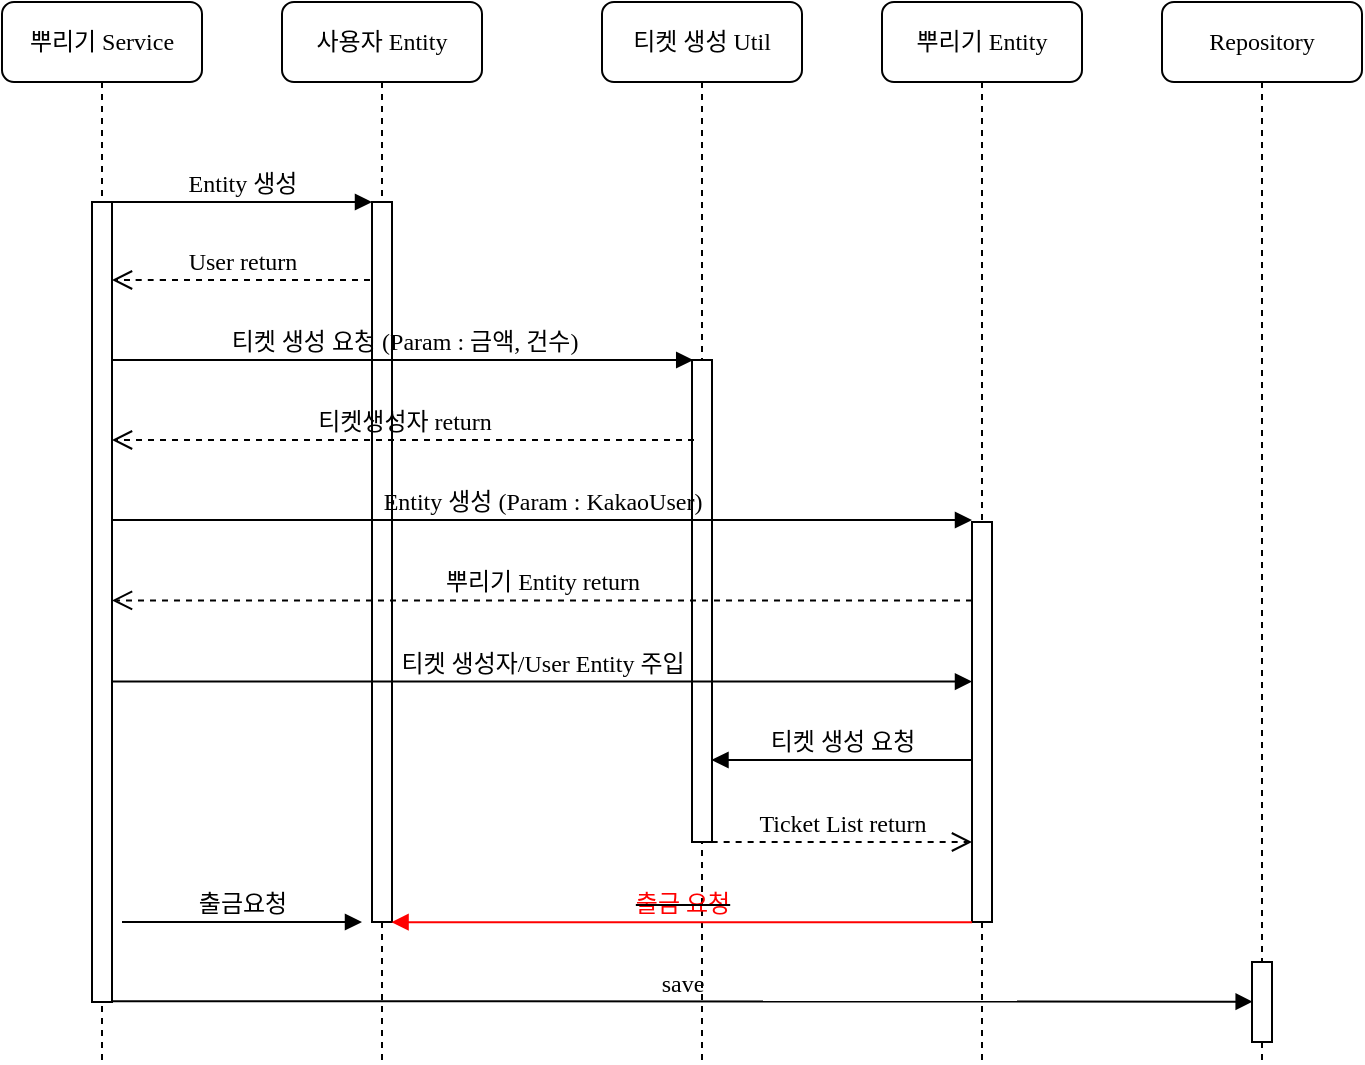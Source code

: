 <mxfile version="14.1.3" type="github">
  <diagram name="Page-1" id="13e1069c-82ec-6db2-03f1-153e76fe0fe0">
    <mxGraphModel dx="1126" dy="699" grid="1" gridSize="10" guides="1" tooltips="1" connect="1" arrows="1" fold="1" page="1" pageScale="1" pageWidth="1100" pageHeight="850" background="#ffffff" math="0" shadow="0">
      <root>
        <mxCell id="0" />
        <mxCell id="1" parent="0" />
        <mxCell id="7baba1c4bc27f4b0-2" value="사용자 Entity" style="shape=umlLifeline;perimeter=lifelinePerimeter;whiteSpace=wrap;html=1;container=1;collapsible=0;recursiveResize=0;outlineConnect=0;rounded=1;shadow=0;comic=0;labelBackgroundColor=none;strokeWidth=1;fontFamily=Verdana;fontSize=12;align=center;" parent="1" vertex="1">
          <mxGeometry x="240" y="80" width="100" height="530" as="geometry" />
        </mxCell>
        <mxCell id="7baba1c4bc27f4b0-10" value="" style="html=1;points=[];perimeter=orthogonalPerimeter;rounded=0;shadow=0;comic=0;labelBackgroundColor=none;strokeWidth=1;fontFamily=Verdana;fontSize=12;align=center;" parent="7baba1c4bc27f4b0-2" vertex="1">
          <mxGeometry x="45" y="100" width="10" height="360" as="geometry" />
        </mxCell>
        <mxCell id="7baba1c4bc27f4b0-3" value="티켓 생성 Util" style="shape=umlLifeline;perimeter=lifelinePerimeter;whiteSpace=wrap;html=1;container=1;collapsible=0;recursiveResize=0;outlineConnect=0;rounded=1;shadow=0;comic=0;labelBackgroundColor=none;strokeWidth=1;fontFamily=Verdana;fontSize=12;align=center;" parent="1" vertex="1">
          <mxGeometry x="400" y="80" width="100" height="530" as="geometry" />
        </mxCell>
        <mxCell id="7baba1c4bc27f4b0-13" value="" style="html=1;points=[];perimeter=orthogonalPerimeter;rounded=0;shadow=0;comic=0;labelBackgroundColor=none;strokeWidth=1;fontFamily=Verdana;fontSize=12;align=center;" parent="7baba1c4bc27f4b0-3" vertex="1">
          <mxGeometry x="45" y="179" width="10" height="241" as="geometry" />
        </mxCell>
        <mxCell id="7baba1c4bc27f4b0-4" value="뿌리기 Entity" style="shape=umlLifeline;perimeter=lifelinePerimeter;whiteSpace=wrap;html=1;container=1;collapsible=0;recursiveResize=0;outlineConnect=0;rounded=1;shadow=0;comic=0;labelBackgroundColor=none;strokeWidth=1;fontFamily=Verdana;fontSize=12;align=center;" parent="1" vertex="1">
          <mxGeometry x="540" y="80" width="100" height="530" as="geometry" />
        </mxCell>
        <mxCell id="7baba1c4bc27f4b0-5" value="Repository" style="shape=umlLifeline;perimeter=lifelinePerimeter;whiteSpace=wrap;html=1;container=1;collapsible=0;recursiveResize=0;outlineConnect=0;rounded=1;shadow=0;comic=0;labelBackgroundColor=none;strokeWidth=1;fontFamily=Verdana;fontSize=12;align=center;" parent="1" vertex="1">
          <mxGeometry x="680" y="80" width="100" height="530" as="geometry" />
        </mxCell>
        <mxCell id="fO7a_FFpmHtgx1kZ53Yg-21" value="" style="html=1;points=[];perimeter=orthogonalPerimeter;rounded=0;shadow=0;comic=0;labelBackgroundColor=none;strokeWidth=1;fontFamily=Verdana;fontSize=12;align=center;" parent="7baba1c4bc27f4b0-5" vertex="1">
          <mxGeometry x="45" y="480" width="10" height="40" as="geometry" />
        </mxCell>
        <mxCell id="7baba1c4bc27f4b0-8" value="뿌리기 Service" style="shape=umlLifeline;perimeter=lifelinePerimeter;whiteSpace=wrap;html=1;container=1;collapsible=0;recursiveResize=0;outlineConnect=0;rounded=1;shadow=0;comic=0;labelBackgroundColor=none;strokeWidth=1;fontFamily=Verdana;fontSize=12;align=center;" parent="1" vertex="1">
          <mxGeometry x="100" y="80" width="100" height="530" as="geometry" />
        </mxCell>
        <mxCell id="7baba1c4bc27f4b0-9" value="" style="html=1;points=[];perimeter=orthogonalPerimeter;rounded=0;shadow=0;comic=0;labelBackgroundColor=none;strokeWidth=1;fontFamily=Verdana;fontSize=12;align=center;" parent="7baba1c4bc27f4b0-8" vertex="1">
          <mxGeometry x="45" y="100" width="10" height="400" as="geometry" />
        </mxCell>
        <mxCell id="7baba1c4bc27f4b0-22" value="" style="html=1;points=[];perimeter=orthogonalPerimeter;rounded=0;shadow=0;comic=0;labelBackgroundColor=none;strokeWidth=1;fontFamily=Verdana;fontSize=12;align=center;" parent="1" vertex="1">
          <mxGeometry x="585" y="340" width="10" height="200" as="geometry" />
        </mxCell>
        <mxCell id="7baba1c4bc27f4b0-23" value="Entity 생성 (Param : KakaoUser)" style="html=1;verticalAlign=bottom;endArrow=block;entryX=0;entryY=0;labelBackgroundColor=none;fontFamily=Verdana;fontSize=12;" parent="1" edge="1">
          <mxGeometry relative="1" as="geometry">
            <mxPoint x="155.0" y="339.0" as="sourcePoint" />
            <mxPoint x="585" y="339.0" as="targetPoint" />
          </mxGeometry>
        </mxCell>
        <mxCell id="7baba1c4bc27f4b0-29" value="티켓 생성 요청" style="html=1;verticalAlign=bottom;endArrow=block;labelBackgroundColor=none;fontFamily=Verdana;fontSize=12;edgeStyle=elbowEdgeStyle;elbow=vertical;entryX=0.974;entryY=0.88;entryDx=0;entryDy=0;entryPerimeter=0;" parent="1" edge="1">
          <mxGeometry relative="1" as="geometry">
            <mxPoint x="585" y="459" as="sourcePoint" />
            <mxPoint x="454.74" y="459" as="targetPoint" />
            <Array as="points">
              <mxPoint x="520.5" y="459" />
              <mxPoint x="540.5" y="656" />
              <mxPoint x="470.5" y="656" />
            </Array>
          </mxGeometry>
        </mxCell>
        <mxCell id="7baba1c4bc27f4b0-30" value="티켓생성자 return" style="html=1;verticalAlign=bottom;endArrow=open;dashed=1;endSize=8;labelBackgroundColor=none;fontFamily=Verdana;fontSize=12;edgeStyle=elbowEdgeStyle;elbow=vertical;" parent="1" edge="1">
          <mxGeometry relative="1" as="geometry">
            <mxPoint x="155.0" y="299" as="targetPoint" />
            <Array as="points">
              <mxPoint x="388" y="299" />
            </Array>
            <mxPoint x="446" y="299" as="sourcePoint" />
          </mxGeometry>
        </mxCell>
        <mxCell id="7baba1c4bc27f4b0-11" value="Entity 생성" style="html=1;verticalAlign=bottom;endArrow=block;entryX=0;entryY=0;labelBackgroundColor=none;fontFamily=Verdana;fontSize=12;edgeStyle=elbowEdgeStyle;elbow=vertical;" parent="1" source="7baba1c4bc27f4b0-9" target="7baba1c4bc27f4b0-10" edge="1">
          <mxGeometry relative="1" as="geometry">
            <mxPoint x="220" y="190" as="sourcePoint" />
          </mxGeometry>
        </mxCell>
        <mxCell id="fO7a_FFpmHtgx1kZ53Yg-1" value="User return" style="html=1;verticalAlign=bottom;endArrow=open;dashed=1;endSize=8;labelBackgroundColor=none;fontFamily=Verdana;fontSize=12;edgeStyle=elbowEdgeStyle;elbow=vertical;" parent="1" edge="1">
          <mxGeometry relative="1" as="geometry">
            <mxPoint x="155.0" y="219" as="targetPoint" />
            <Array as="points">
              <mxPoint x="171" y="219" />
              <mxPoint x="276" y="219" />
            </Array>
            <mxPoint x="284" y="219" as="sourcePoint" />
          </mxGeometry>
        </mxCell>
        <mxCell id="fO7a_FFpmHtgx1kZ53Yg-11" value="뿌리기 Entity return" style="html=1;verticalAlign=bottom;endArrow=open;dashed=1;endSize=8;labelBackgroundColor=none;fontFamily=Verdana;fontSize=12;edgeStyle=elbowEdgeStyle;elbow=vertical;" parent="1" edge="1">
          <mxGeometry relative="1" as="geometry">
            <mxPoint x="155.0" y="379.2" as="targetPoint" />
            <Array as="points">
              <mxPoint x="391" y="379.2" />
            </Array>
            <mxPoint x="585" y="379.2" as="sourcePoint" />
          </mxGeometry>
        </mxCell>
        <mxCell id="fO7a_FFpmHtgx1kZ53Yg-12" value="티켓 생성자/User&amp;nbsp;Entity 주입" style="html=1;verticalAlign=bottom;endArrow=block;entryX=0;entryY=0;labelBackgroundColor=none;fontFamily=Verdana;fontSize=12;" parent="1" edge="1">
          <mxGeometry relative="1" as="geometry">
            <mxPoint x="155" y="419.76" as="sourcePoint" />
            <mxPoint x="585" y="419.76" as="targetPoint" />
          </mxGeometry>
        </mxCell>
        <mxCell id="fO7a_FFpmHtgx1kZ53Yg-14" value="Ticket List return" style="html=1;verticalAlign=bottom;endArrow=open;dashed=1;endSize=8;labelBackgroundColor=none;fontFamily=Verdana;fontSize=12;edgeStyle=elbowEdgeStyle;elbow=vertical;entryX=-0.031;entryY=0.784;entryDx=0;entryDy=0;entryPerimeter=0;exitX=0.951;exitY=0.987;exitDx=0;exitDy=0;exitPerimeter=0;" parent="1" edge="1">
          <mxGeometry relative="1" as="geometry">
            <mxPoint x="585" y="500.05" as="targetPoint" />
            <mxPoint x="454.82" y="500" as="sourcePoint" />
          </mxGeometry>
        </mxCell>
        <mxCell id="fO7a_FFpmHtgx1kZ53Yg-17" value="&lt;strike&gt;&lt;font color=&quot;#ff0000&quot;&gt;출금 요청&lt;/font&gt;&lt;/strike&gt;" style="html=1;verticalAlign=bottom;endArrow=block;labelBackgroundColor=none;fontFamily=Verdana;fontSize=12;edgeStyle=elbowEdgeStyle;elbow=vertical;entryX=0.978;entryY=0.727;entryDx=0;entryDy=0;entryPerimeter=0;strokeColor=#FF0000;" parent="1" edge="1">
          <mxGeometry relative="1" as="geometry">
            <mxPoint x="585" y="540.12" as="sourcePoint" />
            <mxPoint x="294.78" y="540" as="targetPoint" />
            <Array as="points">
              <mxPoint x="520.5" y="540.12" />
              <mxPoint x="540.5" y="737.12" />
              <mxPoint x="470.5" y="737.12" />
            </Array>
          </mxGeometry>
        </mxCell>
        <mxCell id="7baba1c4bc27f4b0-14" value="티켓 생성 요청 (Param : 금액, 건수)" style="html=1;verticalAlign=bottom;endArrow=block;labelBackgroundColor=none;fontFamily=Verdana;fontSize=12;edgeStyle=elbowEdgeStyle;elbow=vertical;entryX=0.061;entryY=-0.001;entryDx=0;entryDy=0;entryPerimeter=0;" parent="1" source="7baba1c4bc27f4b0-9" target="7baba1c4bc27f4b0-13" edge="1">
          <mxGeometry relative="1" as="geometry">
            <mxPoint x="156" y="259" as="sourcePoint" />
            <mxPoint x="444" y="259" as="targetPoint" />
            <Array as="points">
              <mxPoint x="422" y="259" />
              <mxPoint x="240.86" y="144.85" />
              <mxPoint x="210.86" y="164.85" />
            </Array>
          </mxGeometry>
        </mxCell>
        <mxCell id="fO7a_FFpmHtgx1kZ53Yg-20" value="save" style="html=1;verticalAlign=bottom;endArrow=block;entryX=0.033;entryY=0.496;labelBackgroundColor=none;fontFamily=Verdana;fontSize=12;entryDx=0;entryDy=0;entryPerimeter=0;" parent="1" target="fO7a_FFpmHtgx1kZ53Yg-21" edge="1">
          <mxGeometry relative="1" as="geometry">
            <mxPoint x="155" y="579.58" as="sourcePoint" />
            <mxPoint x="585" y="579.58" as="targetPoint" />
          </mxGeometry>
        </mxCell>
        <mxCell id="JiRNK0ybI6avGokPvE2P-3" value="출금요청" style="html=1;verticalAlign=bottom;endArrow=block;labelBackgroundColor=none;fontFamily=Verdana;fontSize=12;" edge="1" parent="1">
          <mxGeometry relative="1" as="geometry">
            <mxPoint x="160" y="540" as="sourcePoint" />
            <mxPoint x="280" y="540" as="targetPoint" />
          </mxGeometry>
        </mxCell>
      </root>
    </mxGraphModel>
  </diagram>
</mxfile>
